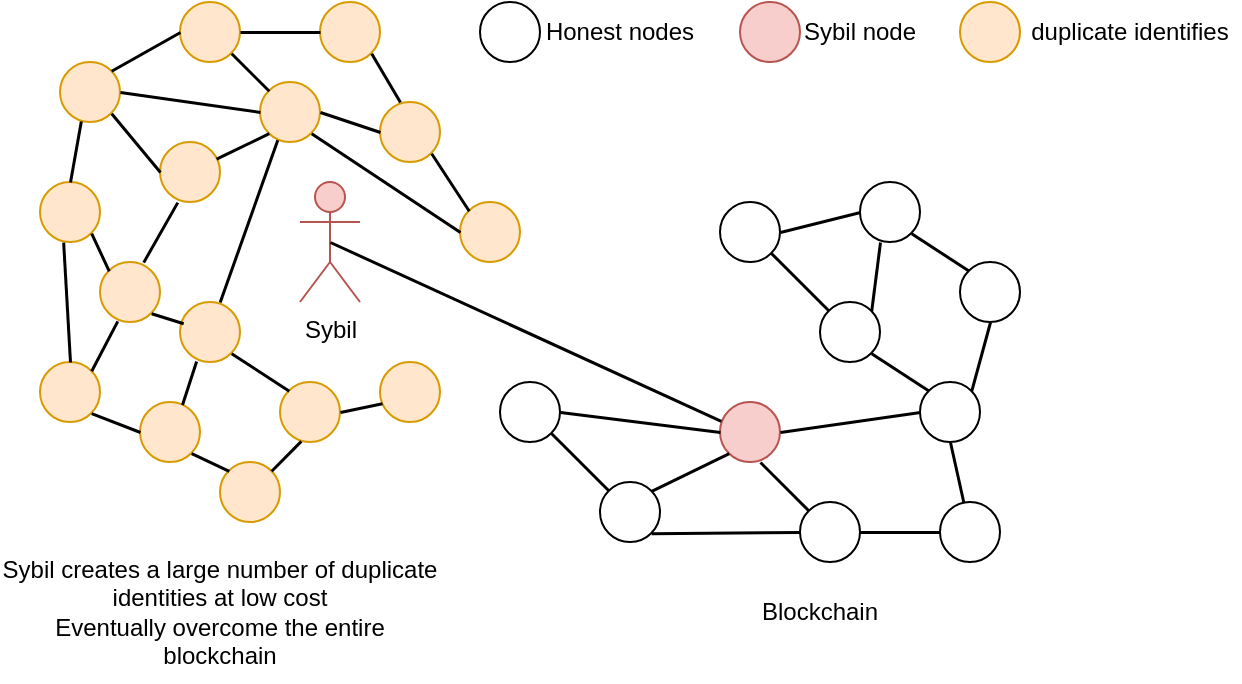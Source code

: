 <mxfile version="20.4.0" type="github">
  <diagram id="ct4PWj1oz_xdW_dxJHrt" name="Page-1">
    <mxGraphModel dx="1868" dy="659" grid="1" gridSize="10" guides="1" tooltips="1" connect="1" arrows="1" fold="1" page="1" pageScale="1" pageWidth="850" pageHeight="1100" math="0" shadow="0">
      <root>
        <mxCell id="0" />
        <mxCell id="1" parent="0" />
        <mxCell id="hxinQ9qNP2bcRwJudDhg-1" value="" style="ellipse;whiteSpace=wrap;html=1;aspect=fixed;" vertex="1" parent="1">
          <mxGeometry x="330" y="270" width="30" height="30" as="geometry" />
        </mxCell>
        <mxCell id="hxinQ9qNP2bcRwJudDhg-2" value="" style="ellipse;whiteSpace=wrap;html=1;aspect=fixed;" vertex="1" parent="1">
          <mxGeometry x="400" y="260" width="30" height="30" as="geometry" />
        </mxCell>
        <mxCell id="hxinQ9qNP2bcRwJudDhg-3" value="" style="ellipse;whiteSpace=wrap;html=1;aspect=fixed;" vertex="1" parent="1">
          <mxGeometry x="380" y="320" width="30" height="30" as="geometry" />
        </mxCell>
        <mxCell id="hxinQ9qNP2bcRwJudDhg-4" value="" style="ellipse;whiteSpace=wrap;html=1;aspect=fixed;" vertex="1" parent="1">
          <mxGeometry x="450" y="300" width="30" height="30" as="geometry" />
        </mxCell>
        <mxCell id="hxinQ9qNP2bcRwJudDhg-5" value="" style="ellipse;whiteSpace=wrap;html=1;aspect=fixed;" vertex="1" parent="1">
          <mxGeometry x="430" y="360" width="30" height="30" as="geometry" />
        </mxCell>
        <mxCell id="hxinQ9qNP2bcRwJudDhg-6" value="" style="ellipse;whiteSpace=wrap;html=1;aspect=fixed;fillColor=#f8cecc;strokeColor=#b85450;" vertex="1" parent="1">
          <mxGeometry x="330" y="370" width="30" height="30" as="geometry" />
        </mxCell>
        <mxCell id="hxinQ9qNP2bcRwJudDhg-7" value="" style="ellipse;whiteSpace=wrap;html=1;aspect=fixed;" vertex="1" parent="1">
          <mxGeometry x="220" y="360" width="30" height="30" as="geometry" />
        </mxCell>
        <mxCell id="hxinQ9qNP2bcRwJudDhg-8" value="" style="ellipse;whiteSpace=wrap;html=1;aspect=fixed;" vertex="1" parent="1">
          <mxGeometry x="270" y="410" width="30" height="30" as="geometry" />
        </mxCell>
        <mxCell id="hxinQ9qNP2bcRwJudDhg-9" value="" style="ellipse;whiteSpace=wrap;html=1;aspect=fixed;" vertex="1" parent="1">
          <mxGeometry x="370" y="420" width="30" height="30" as="geometry" />
        </mxCell>
        <mxCell id="hxinQ9qNP2bcRwJudDhg-10" value="" style="ellipse;whiteSpace=wrap;html=1;aspect=fixed;" vertex="1" parent="1">
          <mxGeometry x="440" y="420" width="30" height="30" as="geometry" />
        </mxCell>
        <mxCell id="hxinQ9qNP2bcRwJudDhg-11" value="Sybil" style="shape=umlActor;verticalLabelPosition=bottom;verticalAlign=top;html=1;outlineConnect=0;fillColor=#f8cecc;strokeColor=#b85450;" vertex="1" parent="1">
          <mxGeometry x="120" y="260" width="30" height="60" as="geometry" />
        </mxCell>
        <mxCell id="hxinQ9qNP2bcRwJudDhg-13" value="" style="endArrow=none;html=1;rounded=0;strokeWidth=1.5;entryX=0.014;entryY=0.316;entryDx=0;entryDy=0;exitX=0.5;exitY=0.5;exitDx=0;exitDy=0;exitPerimeter=0;entryPerimeter=0;" edge="1" parent="1" source="hxinQ9qNP2bcRwJudDhg-11" target="hxinQ9qNP2bcRwJudDhg-6">
          <mxGeometry width="50" height="50" relative="1" as="geometry">
            <mxPoint x="160" y="290" as="sourcePoint" />
            <mxPoint x="450" y="380" as="targetPoint" />
          </mxGeometry>
        </mxCell>
        <mxCell id="hxinQ9qNP2bcRwJudDhg-14" value="" style="endArrow=none;html=1;rounded=0;strokeWidth=1.5;exitX=0;exitY=0;exitDx=0;exitDy=0;entryX=1;entryY=1;entryDx=0;entryDy=0;" edge="1" parent="1" source="hxinQ9qNP2bcRwJudDhg-3" target="hxinQ9qNP2bcRwJudDhg-1">
          <mxGeometry width="50" height="50" relative="1" as="geometry">
            <mxPoint x="115" y="440" as="sourcePoint" />
            <mxPoint x="340" y="395" as="targetPoint" />
          </mxGeometry>
        </mxCell>
        <mxCell id="hxinQ9qNP2bcRwJudDhg-15" value="" style="endArrow=none;html=1;rounded=0;strokeWidth=1.5;exitX=0;exitY=0.5;exitDx=0;exitDy=0;entryX=1;entryY=0.5;entryDx=0;entryDy=0;" edge="1" parent="1" source="hxinQ9qNP2bcRwJudDhg-2" target="hxinQ9qNP2bcRwJudDhg-1">
          <mxGeometry width="50" height="50" relative="1" as="geometry">
            <mxPoint x="394.393" y="334.393" as="sourcePoint" />
            <mxPoint x="365.607" y="305.607" as="targetPoint" />
          </mxGeometry>
        </mxCell>
        <mxCell id="hxinQ9qNP2bcRwJudDhg-17" value="" style="endArrow=none;html=1;rounded=0;strokeWidth=1.5;entryX=1;entryY=0;entryDx=0;entryDy=0;" edge="1" parent="1" target="hxinQ9qNP2bcRwJudDhg-3">
          <mxGeometry width="50" height="50" relative="1" as="geometry">
            <mxPoint x="410" y="290" as="sourcePoint" />
            <mxPoint x="370" y="295" as="targetPoint" />
          </mxGeometry>
        </mxCell>
        <mxCell id="hxinQ9qNP2bcRwJudDhg-18" value="" style="endArrow=none;html=1;rounded=0;strokeWidth=1.5;entryX=0;entryY=0;entryDx=0;entryDy=0;exitX=1;exitY=1;exitDx=0;exitDy=0;" edge="1" parent="1" source="hxinQ9qNP2bcRwJudDhg-2" target="hxinQ9qNP2bcRwJudDhg-4">
          <mxGeometry width="50" height="50" relative="1" as="geometry">
            <mxPoint x="420" y="300" as="sourcePoint" />
            <mxPoint x="415.607" y="334.393" as="targetPoint" />
          </mxGeometry>
        </mxCell>
        <mxCell id="hxinQ9qNP2bcRwJudDhg-19" value="" style="endArrow=none;html=1;rounded=0;strokeWidth=1.5;entryX=1;entryY=1;entryDx=0;entryDy=0;exitX=0;exitY=0;exitDx=0;exitDy=0;" edge="1" parent="1" source="hxinQ9qNP2bcRwJudDhg-5" target="hxinQ9qNP2bcRwJudDhg-3">
          <mxGeometry width="50" height="50" relative="1" as="geometry">
            <mxPoint x="420" y="300" as="sourcePoint" />
            <mxPoint x="415.607" y="334.393" as="targetPoint" />
          </mxGeometry>
        </mxCell>
        <mxCell id="hxinQ9qNP2bcRwJudDhg-20" value="" style="endArrow=none;html=1;rounded=0;strokeWidth=1.5;entryX=0.5;entryY=1;entryDx=0;entryDy=0;exitX=1;exitY=0;exitDx=0;exitDy=0;" edge="1" parent="1" source="hxinQ9qNP2bcRwJudDhg-5" target="hxinQ9qNP2bcRwJudDhg-4">
          <mxGeometry width="50" height="50" relative="1" as="geometry">
            <mxPoint x="435.607" y="295.607" as="sourcePoint" />
            <mxPoint x="464.393" y="314.393" as="targetPoint" />
          </mxGeometry>
        </mxCell>
        <mxCell id="hxinQ9qNP2bcRwJudDhg-21" value="" style="endArrow=none;html=1;rounded=0;strokeWidth=1.5;exitX=0.5;exitY=1;exitDx=0;exitDy=0;" edge="1" parent="1" source="hxinQ9qNP2bcRwJudDhg-5" target="hxinQ9qNP2bcRwJudDhg-10">
          <mxGeometry width="50" height="50" relative="1" as="geometry">
            <mxPoint x="465.607" y="374.393" as="sourcePoint" />
            <mxPoint x="475" y="340" as="targetPoint" />
          </mxGeometry>
        </mxCell>
        <mxCell id="hxinQ9qNP2bcRwJudDhg-22" value="" style="endArrow=none;html=1;rounded=0;strokeWidth=1.5;exitX=0;exitY=0.5;exitDx=0;exitDy=0;entryX=1;entryY=0.5;entryDx=0;entryDy=0;" edge="1" parent="1" source="hxinQ9qNP2bcRwJudDhg-10" target="hxinQ9qNP2bcRwJudDhg-9">
          <mxGeometry width="50" height="50" relative="1" as="geometry">
            <mxPoint x="455" y="400" as="sourcePoint" />
            <mxPoint x="461.746" y="430.357" as="targetPoint" />
          </mxGeometry>
        </mxCell>
        <mxCell id="hxinQ9qNP2bcRwJudDhg-23" value="" style="endArrow=none;html=1;rounded=0;strokeWidth=1.5;exitX=0;exitY=0.5;exitDx=0;exitDy=0;entryX=1;entryY=0.5;entryDx=0;entryDy=0;" edge="1" parent="1" source="hxinQ9qNP2bcRwJudDhg-5" target="hxinQ9qNP2bcRwJudDhg-6">
          <mxGeometry width="50" height="50" relative="1" as="geometry">
            <mxPoint x="450" y="445" as="sourcePoint" />
            <mxPoint x="410" y="445" as="targetPoint" />
          </mxGeometry>
        </mxCell>
        <mxCell id="hxinQ9qNP2bcRwJudDhg-24" value="" style="endArrow=none;html=1;rounded=0;strokeWidth=1.5;exitX=0;exitY=0;exitDx=0;exitDy=0;" edge="1" parent="1" source="hxinQ9qNP2bcRwJudDhg-9">
          <mxGeometry width="50" height="50" relative="1" as="geometry">
            <mxPoint x="440" y="385" as="sourcePoint" />
            <mxPoint x="350" y="400" as="targetPoint" />
          </mxGeometry>
        </mxCell>
        <mxCell id="hxinQ9qNP2bcRwJudDhg-25" value="" style="endArrow=none;html=1;rounded=0;strokeWidth=1.5;exitX=0;exitY=0.5;exitDx=0;exitDy=0;entryX=1;entryY=1;entryDx=0;entryDy=0;" edge="1" parent="1" source="hxinQ9qNP2bcRwJudDhg-9" target="hxinQ9qNP2bcRwJudDhg-8">
          <mxGeometry width="50" height="50" relative="1" as="geometry">
            <mxPoint x="384.393" y="434.393" as="sourcePoint" />
            <mxPoint x="360" y="410" as="targetPoint" />
          </mxGeometry>
        </mxCell>
        <mxCell id="hxinQ9qNP2bcRwJudDhg-26" value="" style="endArrow=none;html=1;rounded=0;strokeWidth=1.5;exitX=0;exitY=0;exitDx=0;exitDy=0;entryX=1;entryY=1;entryDx=0;entryDy=0;" edge="1" parent="1" source="hxinQ9qNP2bcRwJudDhg-8" target="hxinQ9qNP2bcRwJudDhg-7">
          <mxGeometry width="50" height="50" relative="1" as="geometry">
            <mxPoint x="380" y="445" as="sourcePoint" />
            <mxPoint x="305.607" y="445.607" as="targetPoint" />
          </mxGeometry>
        </mxCell>
        <mxCell id="hxinQ9qNP2bcRwJudDhg-27" value="" style="endArrow=none;html=1;rounded=0;strokeWidth=1.5;exitX=0;exitY=0.5;exitDx=0;exitDy=0;entryX=1;entryY=0.5;entryDx=0;entryDy=0;" edge="1" parent="1" source="hxinQ9qNP2bcRwJudDhg-6" target="hxinQ9qNP2bcRwJudDhg-7">
          <mxGeometry width="50" height="50" relative="1" as="geometry">
            <mxPoint x="284.393" y="424.393" as="sourcePoint" />
            <mxPoint x="255.607" y="395.607" as="targetPoint" />
          </mxGeometry>
        </mxCell>
        <mxCell id="hxinQ9qNP2bcRwJudDhg-28" value="" style="endArrow=none;html=1;rounded=0;strokeWidth=1.5;exitX=1;exitY=0;exitDx=0;exitDy=0;entryX=0;entryY=1;entryDx=0;entryDy=0;" edge="1" parent="1" source="hxinQ9qNP2bcRwJudDhg-8" target="hxinQ9qNP2bcRwJudDhg-6">
          <mxGeometry width="50" height="50" relative="1" as="geometry">
            <mxPoint x="384.393" y="434.393" as="sourcePoint" />
            <mxPoint x="360" y="410" as="targetPoint" />
          </mxGeometry>
        </mxCell>
        <mxCell id="hxinQ9qNP2bcRwJudDhg-29" value="" style="ellipse;whiteSpace=wrap;html=1;aspect=fixed;" vertex="1" parent="1">
          <mxGeometry x="210" y="170" width="30" height="30" as="geometry" />
        </mxCell>
        <mxCell id="hxinQ9qNP2bcRwJudDhg-30" value="Honest nodes" style="text;html=1;strokeColor=none;fillColor=none;align=center;verticalAlign=middle;whiteSpace=wrap;rounded=0;" vertex="1" parent="1">
          <mxGeometry x="230" y="175" width="100" height="20" as="geometry" />
        </mxCell>
        <mxCell id="hxinQ9qNP2bcRwJudDhg-31" value="" style="ellipse;whiteSpace=wrap;html=1;aspect=fixed;fillColor=#ffe6cc;strokeColor=#d79b00;" vertex="1" parent="1">
          <mxGeometry x="40" y="370" width="30" height="30" as="geometry" />
        </mxCell>
        <mxCell id="hxinQ9qNP2bcRwJudDhg-32" value="" style="ellipse;whiteSpace=wrap;html=1;aspect=fixed;fillColor=#ffe6cc;strokeColor=#d79b00;" vertex="1" parent="1">
          <mxGeometry x="60" y="320" width="30" height="30" as="geometry" />
        </mxCell>
        <mxCell id="hxinQ9qNP2bcRwJudDhg-33" value="" style="ellipse;whiteSpace=wrap;html=1;aspect=fixed;fillColor=#ffe6cc;strokeColor=#d79b00;" vertex="1" parent="1">
          <mxGeometry x="110" y="360" width="30" height="30" as="geometry" />
        </mxCell>
        <mxCell id="hxinQ9qNP2bcRwJudDhg-34" value="" style="ellipse;whiteSpace=wrap;html=1;aspect=fixed;fillColor=#ffe6cc;strokeColor=#d79b00;" vertex="1" parent="1">
          <mxGeometry x="50" y="240" width="30" height="30" as="geometry" />
        </mxCell>
        <mxCell id="hxinQ9qNP2bcRwJudDhg-35" value="" style="ellipse;whiteSpace=wrap;html=1;aspect=fixed;fillColor=#ffe6cc;strokeColor=#d79b00;" vertex="1" parent="1">
          <mxGeometry x="200" y="270" width="30" height="30" as="geometry" />
        </mxCell>
        <mxCell id="hxinQ9qNP2bcRwJudDhg-36" value="" style="ellipse;whiteSpace=wrap;html=1;aspect=fixed;fillColor=#ffe6cc;strokeColor=#d79b00;" vertex="1" parent="1">
          <mxGeometry x="100" y="210" width="30" height="30" as="geometry" />
        </mxCell>
        <mxCell id="hxinQ9qNP2bcRwJudDhg-37" value="" style="ellipse;whiteSpace=wrap;html=1;aspect=fixed;fillColor=#ffe6cc;strokeColor=#d79b00;" vertex="1" parent="1">
          <mxGeometry x="160" y="220" width="30" height="30" as="geometry" />
        </mxCell>
        <mxCell id="hxinQ9qNP2bcRwJudDhg-38" value="" style="ellipse;whiteSpace=wrap;html=1;aspect=fixed;fillColor=#ffe6cc;strokeColor=#d79b00;" vertex="1" parent="1">
          <mxGeometry x="160" y="350" width="30" height="30" as="geometry" />
        </mxCell>
        <mxCell id="hxinQ9qNP2bcRwJudDhg-39" value="" style="ellipse;whiteSpace=wrap;html=1;aspect=fixed;fillColor=#ffe6cc;strokeColor=#d79b00;" vertex="1" parent="1">
          <mxGeometry x="20" y="300" width="30" height="30" as="geometry" />
        </mxCell>
        <mxCell id="hxinQ9qNP2bcRwJudDhg-41" value="" style="ellipse;whiteSpace=wrap;html=1;aspect=fixed;fillColor=#ffe6cc;strokeColor=#d79b00;" vertex="1" parent="1">
          <mxGeometry x="-10" y="260" width="30" height="30" as="geometry" />
        </mxCell>
        <mxCell id="hxinQ9qNP2bcRwJudDhg-42" value="" style="ellipse;whiteSpace=wrap;html=1;aspect=fixed;fillColor=#ffe6cc;strokeColor=#d79b00;" vertex="1" parent="1">
          <mxGeometry x="-10" y="350" width="30" height="30" as="geometry" />
        </mxCell>
        <mxCell id="hxinQ9qNP2bcRwJudDhg-43" value="" style="ellipse;whiteSpace=wrap;html=1;aspect=fixed;fillColor=#ffe6cc;strokeColor=#d79b00;" vertex="1" parent="1">
          <mxGeometry y="200" width="30" height="30" as="geometry" />
        </mxCell>
        <mxCell id="hxinQ9qNP2bcRwJudDhg-44" value="" style="ellipse;whiteSpace=wrap;html=1;aspect=fixed;fillColor=#ffe6cc;strokeColor=#d79b00;" vertex="1" parent="1">
          <mxGeometry x="60" y="170" width="30" height="30" as="geometry" />
        </mxCell>
        <mxCell id="hxinQ9qNP2bcRwJudDhg-45" value="" style="ellipse;whiteSpace=wrap;html=1;aspect=fixed;fillColor=#ffe6cc;strokeColor=#d79b00;" vertex="1" parent="1">
          <mxGeometry x="130" y="170" width="30" height="30" as="geometry" />
        </mxCell>
        <mxCell id="hxinQ9qNP2bcRwJudDhg-46" value="" style="ellipse;whiteSpace=wrap;html=1;aspect=fixed;fillColor=#ffe6cc;strokeColor=#d79b00;" vertex="1" parent="1">
          <mxGeometry x="80" y="400" width="30" height="30" as="geometry" />
        </mxCell>
        <mxCell id="hxinQ9qNP2bcRwJudDhg-47" value="" style="ellipse;whiteSpace=wrap;html=1;aspect=fixed;fillColor=#f8cecc;strokeColor=#b85450;" vertex="1" parent="1">
          <mxGeometry x="340" y="170" width="30" height="30" as="geometry" />
        </mxCell>
        <mxCell id="hxinQ9qNP2bcRwJudDhg-48" value="Sybil node" style="text;html=1;strokeColor=none;fillColor=none;align=center;verticalAlign=middle;whiteSpace=wrap;rounded=0;" vertex="1" parent="1">
          <mxGeometry x="350" y="175" width="100" height="20" as="geometry" />
        </mxCell>
        <mxCell id="hxinQ9qNP2bcRwJudDhg-49" value="" style="ellipse;whiteSpace=wrap;html=1;aspect=fixed;fillColor=#ffe6cc;strokeColor=#d79b00;" vertex="1" parent="1">
          <mxGeometry x="450" y="170" width="30" height="30" as="geometry" />
        </mxCell>
        <mxCell id="hxinQ9qNP2bcRwJudDhg-51" value="&lt;div&gt;Sybil creates a large number of duplicate identities at low cost&lt;/div&gt;&lt;div&gt;Eventually overcome the entire blockchain&lt;/div&gt;" style="text;html=1;strokeColor=none;fillColor=none;align=center;verticalAlign=middle;whiteSpace=wrap;rounded=0;" vertex="1" parent="1">
          <mxGeometry x="-30" y="440" width="220" height="70" as="geometry" />
        </mxCell>
        <mxCell id="hxinQ9qNP2bcRwJudDhg-52" value="duplicate identifies" style="text;html=1;strokeColor=none;fillColor=none;align=center;verticalAlign=middle;whiteSpace=wrap;rounded=0;" vertex="1" parent="1">
          <mxGeometry x="480" y="170" width="110" height="30" as="geometry" />
        </mxCell>
        <mxCell id="hxinQ9qNP2bcRwJudDhg-53" value="" style="endArrow=none;html=1;rounded=0;strokeWidth=1.5;exitX=1;exitY=1;exitDx=0;exitDy=0;entryX=0;entryY=0;entryDx=0;entryDy=0;" edge="1" parent="1" source="hxinQ9qNP2bcRwJudDhg-37" target="hxinQ9qNP2bcRwJudDhg-35">
          <mxGeometry width="50" height="50" relative="1" as="geometry">
            <mxPoint x="258.783" y="304.393" as="sourcePoint" />
            <mxPoint x="229.997" y="275.607" as="targetPoint" />
          </mxGeometry>
        </mxCell>
        <mxCell id="hxinQ9qNP2bcRwJudDhg-54" value="" style="endArrow=none;html=1;rounded=0;strokeWidth=1.5;exitX=1;exitY=1;exitDx=0;exitDy=0;" edge="1" parent="1" source="hxinQ9qNP2bcRwJudDhg-45">
          <mxGeometry width="50" height="50" relative="1" as="geometry">
            <mxPoint x="185.607" y="255.607" as="sourcePoint" />
            <mxPoint x="170" y="220" as="targetPoint" />
          </mxGeometry>
        </mxCell>
        <mxCell id="hxinQ9qNP2bcRwJudDhg-55" value="" style="endArrow=none;html=1;rounded=0;strokeWidth=1.5;exitX=1;exitY=0.5;exitDx=0;exitDy=0;entryX=0;entryY=0.5;entryDx=0;entryDy=0;" edge="1" parent="1" source="hxinQ9qNP2bcRwJudDhg-44" target="hxinQ9qNP2bcRwJudDhg-45">
          <mxGeometry width="50" height="50" relative="1" as="geometry">
            <mxPoint x="165.607" y="205.607" as="sourcePoint" />
            <mxPoint x="180" y="230.0" as="targetPoint" />
          </mxGeometry>
        </mxCell>
        <mxCell id="hxinQ9qNP2bcRwJudDhg-56" value="" style="endArrow=none;html=1;rounded=0;strokeWidth=1.5;exitX=1;exitY=0;exitDx=0;exitDy=0;entryX=0;entryY=0.5;entryDx=0;entryDy=0;" edge="1" parent="1" source="hxinQ9qNP2bcRwJudDhg-43" target="hxinQ9qNP2bcRwJudDhg-44">
          <mxGeometry width="50" height="50" relative="1" as="geometry">
            <mxPoint x="100.0" y="195.0" as="sourcePoint" />
            <mxPoint x="140" y="195.0" as="targetPoint" />
          </mxGeometry>
        </mxCell>
        <mxCell id="hxinQ9qNP2bcRwJudDhg-57" value="" style="endArrow=none;html=1;rounded=0;strokeWidth=1.5;exitX=0.5;exitY=0;exitDx=0;exitDy=0;entryX=0.347;entryY=0.982;entryDx=0;entryDy=0;entryPerimeter=0;" edge="1" parent="1" source="hxinQ9qNP2bcRwJudDhg-41" target="hxinQ9qNP2bcRwJudDhg-43">
          <mxGeometry width="50" height="50" relative="1" as="geometry">
            <mxPoint x="35.607" y="214.393" as="sourcePoint" />
            <mxPoint x="70.0" y="195.0" as="targetPoint" />
          </mxGeometry>
        </mxCell>
        <mxCell id="hxinQ9qNP2bcRwJudDhg-58" value="" style="endArrow=none;html=1;rounded=0;strokeWidth=1.5;exitX=0.5;exitY=0;exitDx=0;exitDy=0;entryX=0.386;entryY=1.002;entryDx=0;entryDy=0;entryPerimeter=0;" edge="1" parent="1" source="hxinQ9qNP2bcRwJudDhg-42" target="hxinQ9qNP2bcRwJudDhg-41">
          <mxGeometry width="50" height="50" relative="1" as="geometry">
            <mxPoint x="15.0" y="270.0" as="sourcePoint" />
            <mxPoint x="20.41" y="239.46" as="targetPoint" />
          </mxGeometry>
        </mxCell>
        <mxCell id="hxinQ9qNP2bcRwJudDhg-59" value="" style="endArrow=none;html=1;rounded=0;strokeWidth=1.5;entryX=0;entryY=0.5;entryDx=0;entryDy=0;exitX=1;exitY=1;exitDx=0;exitDy=0;" edge="1" parent="1" source="hxinQ9qNP2bcRwJudDhg-42" target="hxinQ9qNP2bcRwJudDhg-31">
          <mxGeometry width="50" height="50" relative="1" as="geometry">
            <mxPoint x="10" y="400" as="sourcePoint" />
            <mxPoint x="11.58" y="300.06" as="targetPoint" />
          </mxGeometry>
        </mxCell>
        <mxCell id="hxinQ9qNP2bcRwJudDhg-60" value="" style="endArrow=none;html=1;rounded=0;strokeWidth=1.5;entryX=0;entryY=0;entryDx=0;entryDy=0;exitX=1;exitY=1;exitDx=0;exitDy=0;" edge="1" parent="1" source="hxinQ9qNP2bcRwJudDhg-31" target="hxinQ9qNP2bcRwJudDhg-46">
          <mxGeometry width="50" height="50" relative="1" as="geometry">
            <mxPoint x="25.607" y="385.607" as="sourcePoint" />
            <mxPoint x="50.0" y="395.0" as="targetPoint" />
          </mxGeometry>
        </mxCell>
        <mxCell id="hxinQ9qNP2bcRwJudDhg-61" value="" style="endArrow=none;html=1;rounded=0;strokeWidth=1.5;entryX=0.347;entryY=0.982;entryDx=0;entryDy=0;exitX=1;exitY=0;exitDx=0;exitDy=0;entryPerimeter=0;" edge="1" parent="1" source="hxinQ9qNP2bcRwJudDhg-46" target="hxinQ9qNP2bcRwJudDhg-33">
          <mxGeometry width="50" height="50" relative="1" as="geometry">
            <mxPoint x="75.607" y="405.607" as="sourcePoint" />
            <mxPoint x="94.393" y="414.393" as="targetPoint" />
          </mxGeometry>
        </mxCell>
        <mxCell id="hxinQ9qNP2bcRwJudDhg-62" value="" style="endArrow=none;html=1;rounded=0;strokeWidth=1.5;entryX=0.033;entryY=0.688;entryDx=0;entryDy=0;exitX=1;exitY=0.5;exitDx=0;exitDy=0;entryPerimeter=0;" edge="1" parent="1" source="hxinQ9qNP2bcRwJudDhg-33" target="hxinQ9qNP2bcRwJudDhg-38">
          <mxGeometry width="50" height="50" relative="1" as="geometry">
            <mxPoint x="115.607" y="414.393" as="sourcePoint" />
            <mxPoint x="130.41" y="399.46" as="targetPoint" />
          </mxGeometry>
        </mxCell>
        <mxCell id="hxinQ9qNP2bcRwJudDhg-63" value="" style="endArrow=none;html=1;rounded=0;strokeWidth=1.5;entryX=0;entryY=0;entryDx=0;entryDy=0;exitX=1;exitY=1;exitDx=0;exitDy=0;" edge="1" parent="1" source="hxinQ9qNP2bcRwJudDhg-32" target="hxinQ9qNP2bcRwJudDhg-33">
          <mxGeometry width="50" height="50" relative="1" as="geometry">
            <mxPoint x="150.0" y="385.0" as="sourcePoint" />
            <mxPoint x="170.99" y="380.64" as="targetPoint" />
          </mxGeometry>
        </mxCell>
        <mxCell id="hxinQ9qNP2bcRwJudDhg-64" value="" style="endArrow=none;html=1;rounded=0;strokeWidth=1.5;entryX=0.7;entryY=0.041;entryDx=0;entryDy=0;exitX=0.269;exitY=0.982;exitDx=0;exitDy=0;exitPerimeter=0;entryPerimeter=0;" edge="1" parent="1" source="hxinQ9qNP2bcRwJudDhg-32" target="hxinQ9qNP2bcRwJudDhg-31">
          <mxGeometry width="50" height="50" relative="1" as="geometry">
            <mxPoint x="95.607" y="355.607" as="sourcePoint" />
            <mxPoint x="124.393" y="374.393" as="targetPoint" />
          </mxGeometry>
        </mxCell>
        <mxCell id="hxinQ9qNP2bcRwJudDhg-65" value="" style="endArrow=none;html=1;rounded=0;strokeWidth=1.5;entryX=0.288;entryY=0.982;entryDx=0;entryDy=0;exitX=1;exitY=0;exitDx=0;exitDy=0;entryPerimeter=0;" edge="1" parent="1" source="hxinQ9qNP2bcRwJudDhg-42" target="hxinQ9qNP2bcRwJudDhg-39">
          <mxGeometry width="50" height="50" relative="1" as="geometry">
            <mxPoint x="78.07" y="359.46" as="sourcePoint" />
            <mxPoint x="71.0" y="381.23" as="targetPoint" />
          </mxGeometry>
        </mxCell>
        <mxCell id="hxinQ9qNP2bcRwJudDhg-67" value="" style="endArrow=none;html=1;rounded=0;strokeWidth=1.5;entryX=1;entryY=1;entryDx=0;entryDy=0;exitX=0.053;exitY=0.355;exitDx=0;exitDy=0;exitPerimeter=0;" edge="1" parent="1" source="hxinQ9qNP2bcRwJudDhg-32" target="hxinQ9qNP2bcRwJudDhg-39">
          <mxGeometry width="50" height="50" relative="1" as="geometry">
            <mxPoint x="25.607" y="364.393" as="sourcePoint" />
            <mxPoint x="38.64" y="339.46" as="targetPoint" />
          </mxGeometry>
        </mxCell>
        <mxCell id="hxinQ9qNP2bcRwJudDhg-68" value="" style="endArrow=none;html=1;rounded=0;strokeWidth=1.5;entryX=0.288;entryY=0.963;entryDx=0;entryDy=0;exitX=0.661;exitY=0.002;exitDx=0;exitDy=0;exitPerimeter=0;entryPerimeter=0;" edge="1" parent="1" source="hxinQ9qNP2bcRwJudDhg-32" target="hxinQ9qNP2bcRwJudDhg-36">
          <mxGeometry width="50" height="50" relative="1" as="geometry">
            <mxPoint x="71.59" y="340.65" as="sourcePoint" />
            <mxPoint x="55.607" y="335.607" as="targetPoint" />
          </mxGeometry>
        </mxCell>
        <mxCell id="hxinQ9qNP2bcRwJudDhg-69" value="" style="endArrow=none;html=1;rounded=0;strokeWidth=1.5;entryX=1;entryY=0.5;entryDx=0;entryDy=0;exitX=0;exitY=0.5;exitDx=0;exitDy=0;" edge="1" parent="1" source="hxinQ9qNP2bcRwJudDhg-37" target="hxinQ9qNP2bcRwJudDhg-36">
          <mxGeometry width="50" height="50" relative="1" as="geometry">
            <mxPoint x="89.83" y="330.06" as="sourcePoint" />
            <mxPoint x="118.64" y="248.89" as="targetPoint" />
          </mxGeometry>
        </mxCell>
        <mxCell id="hxinQ9qNP2bcRwJudDhg-70" value="" style="endArrow=none;html=1;rounded=0;strokeWidth=1.5;entryX=1;entryY=1;entryDx=0;entryDy=0;exitX=0;exitY=0.5;exitDx=0;exitDy=0;" edge="1" parent="1" source="hxinQ9qNP2bcRwJudDhg-35" target="hxinQ9qNP2bcRwJudDhg-36">
          <mxGeometry width="50" height="50" relative="1" as="geometry">
            <mxPoint x="170.0" y="245.0" as="sourcePoint" />
            <mxPoint x="140.0" y="235.0" as="targetPoint" />
          </mxGeometry>
        </mxCell>
        <mxCell id="hxinQ9qNP2bcRwJudDhg-71" value="" style="endArrow=none;html=1;rounded=0;strokeWidth=1.5;entryX=0.288;entryY=1.002;entryDx=0;entryDy=0;exitX=0.72;exitY=0.002;exitDx=0;exitDy=0;entryPerimeter=0;exitPerimeter=0;" edge="1" parent="1" source="hxinQ9qNP2bcRwJudDhg-39" target="hxinQ9qNP2bcRwJudDhg-34">
          <mxGeometry width="50" height="50" relative="1" as="geometry">
            <mxPoint x="89.83" y="330.06" as="sourcePoint" />
            <mxPoint x="118.64" y="248.89" as="targetPoint" />
          </mxGeometry>
        </mxCell>
        <mxCell id="hxinQ9qNP2bcRwJudDhg-72" value="" style="endArrow=none;html=1;rounded=0;strokeWidth=1.5;entryX=0;entryY=0.5;entryDx=0;entryDy=0;exitX=1;exitY=1;exitDx=0;exitDy=0;" edge="1" parent="1" source="hxinQ9qNP2bcRwJudDhg-43" target="hxinQ9qNP2bcRwJudDhg-34">
          <mxGeometry width="50" height="50" relative="1" as="geometry">
            <mxPoint x="51.6" y="310.06" as="sourcePoint" />
            <mxPoint x="68.64" y="280.06" as="targetPoint" />
          </mxGeometry>
        </mxCell>
        <mxCell id="hxinQ9qNP2bcRwJudDhg-74" value="" style="endArrow=none;html=1;rounded=0;strokeWidth=1.5;entryX=1;entryY=0.5;entryDx=0;entryDy=0;exitX=0;exitY=0.5;exitDx=0;exitDy=0;" edge="1" parent="1" source="hxinQ9qNP2bcRwJudDhg-36" target="hxinQ9qNP2bcRwJudDhg-43">
          <mxGeometry width="50" height="50" relative="1" as="geometry">
            <mxPoint x="35.607" y="235.607" as="sourcePoint" />
            <mxPoint x="64.393" y="254.393" as="targetPoint" />
          </mxGeometry>
        </mxCell>
        <mxCell id="hxinQ9qNP2bcRwJudDhg-75" value="" style="endArrow=none;html=1;rounded=0;strokeWidth=1.5;entryX=0;entryY=0;entryDx=0;entryDy=0;exitX=1;exitY=1;exitDx=0;exitDy=0;" edge="1" parent="1" source="hxinQ9qNP2bcRwJudDhg-41" target="hxinQ9qNP2bcRwJudDhg-39">
          <mxGeometry width="50" height="50" relative="1" as="geometry">
            <mxPoint x="51.6" y="310.06" as="sourcePoint" />
            <mxPoint x="68.64" y="280.06" as="targetPoint" />
          </mxGeometry>
        </mxCell>
        <mxCell id="hxinQ9qNP2bcRwJudDhg-76" value="" style="endArrow=none;html=1;rounded=0;strokeWidth=1.5;entryX=0;entryY=1;entryDx=0;entryDy=0;exitX=0.935;exitY=0.276;exitDx=0;exitDy=0;exitPerimeter=0;" edge="1" parent="1" source="hxinQ9qNP2bcRwJudDhg-34" target="hxinQ9qNP2bcRwJudDhg-36">
          <mxGeometry width="50" height="50" relative="1" as="geometry">
            <mxPoint x="35.607" y="235.607" as="sourcePoint" />
            <mxPoint x="60.0" y="265.0" as="targetPoint" />
          </mxGeometry>
        </mxCell>
        <mxCell id="hxinQ9qNP2bcRwJudDhg-77" value="" style="endArrow=none;html=1;rounded=0;strokeWidth=1.5;entryX=1;entryY=1;entryDx=0;entryDy=0;exitX=0;exitY=0;exitDx=0;exitDy=0;" edge="1" parent="1" source="hxinQ9qNP2bcRwJudDhg-36" target="hxinQ9qNP2bcRwJudDhg-44">
          <mxGeometry width="50" height="50" relative="1" as="geometry">
            <mxPoint x="110.0" y="235.0" as="sourcePoint" />
            <mxPoint x="40.0" y="225.0" as="targetPoint" />
          </mxGeometry>
        </mxCell>
        <mxCell id="hxinQ9qNP2bcRwJudDhg-78" value="Blockchain" style="text;html=1;strokeColor=none;fillColor=none;align=center;verticalAlign=middle;whiteSpace=wrap;rounded=0;" vertex="1" parent="1">
          <mxGeometry x="350" y="460" width="60" height="30" as="geometry" />
        </mxCell>
      </root>
    </mxGraphModel>
  </diagram>
</mxfile>
